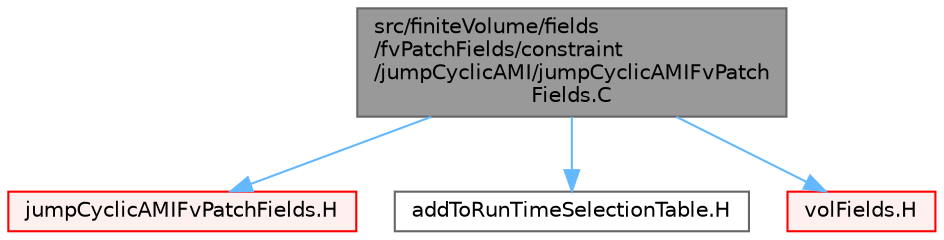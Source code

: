 digraph "src/finiteVolume/fields/fvPatchFields/constraint/jumpCyclicAMI/jumpCyclicAMIFvPatchFields.C"
{
 // LATEX_PDF_SIZE
  bgcolor="transparent";
  edge [fontname=Helvetica,fontsize=10,labelfontname=Helvetica,labelfontsize=10];
  node [fontname=Helvetica,fontsize=10,shape=box,height=0.2,width=0.4];
  Node1 [id="Node000001",label="src/finiteVolume/fields\l/fvPatchFields/constraint\l/jumpCyclicAMI/jumpCyclicAMIFvPatch\lFields.C",height=0.2,width=0.4,color="gray40", fillcolor="grey60", style="filled", fontcolor="black",tooltip=" "];
  Node1 -> Node2 [id="edge1_Node000001_Node000002",color="steelblue1",style="solid",tooltip=" "];
  Node2 [id="Node000002",label="jumpCyclicAMIFvPatchFields.H",height=0.2,width=0.4,color="red", fillcolor="#FFF0F0", style="filled",URL="$jumpCyclicAMIFvPatchFields_8H.html",tooltip=" "];
  Node1 -> Node347 [id="edge2_Node000001_Node000347",color="steelblue1",style="solid",tooltip=" "];
  Node347 [id="Node000347",label="addToRunTimeSelectionTable.H",height=0.2,width=0.4,color="grey40", fillcolor="white", style="filled",URL="$addToRunTimeSelectionTable_8H.html",tooltip="Macros for easy insertion into run-time selection tables."];
  Node1 -> Node348 [id="edge3_Node000001_Node000348",color="steelblue1",style="solid",tooltip=" "];
  Node348 [id="Node000348",label="volFields.H",height=0.2,width=0.4,color="red", fillcolor="#FFF0F0", style="filled",URL="$volFields_8H.html",tooltip=" "];
}

